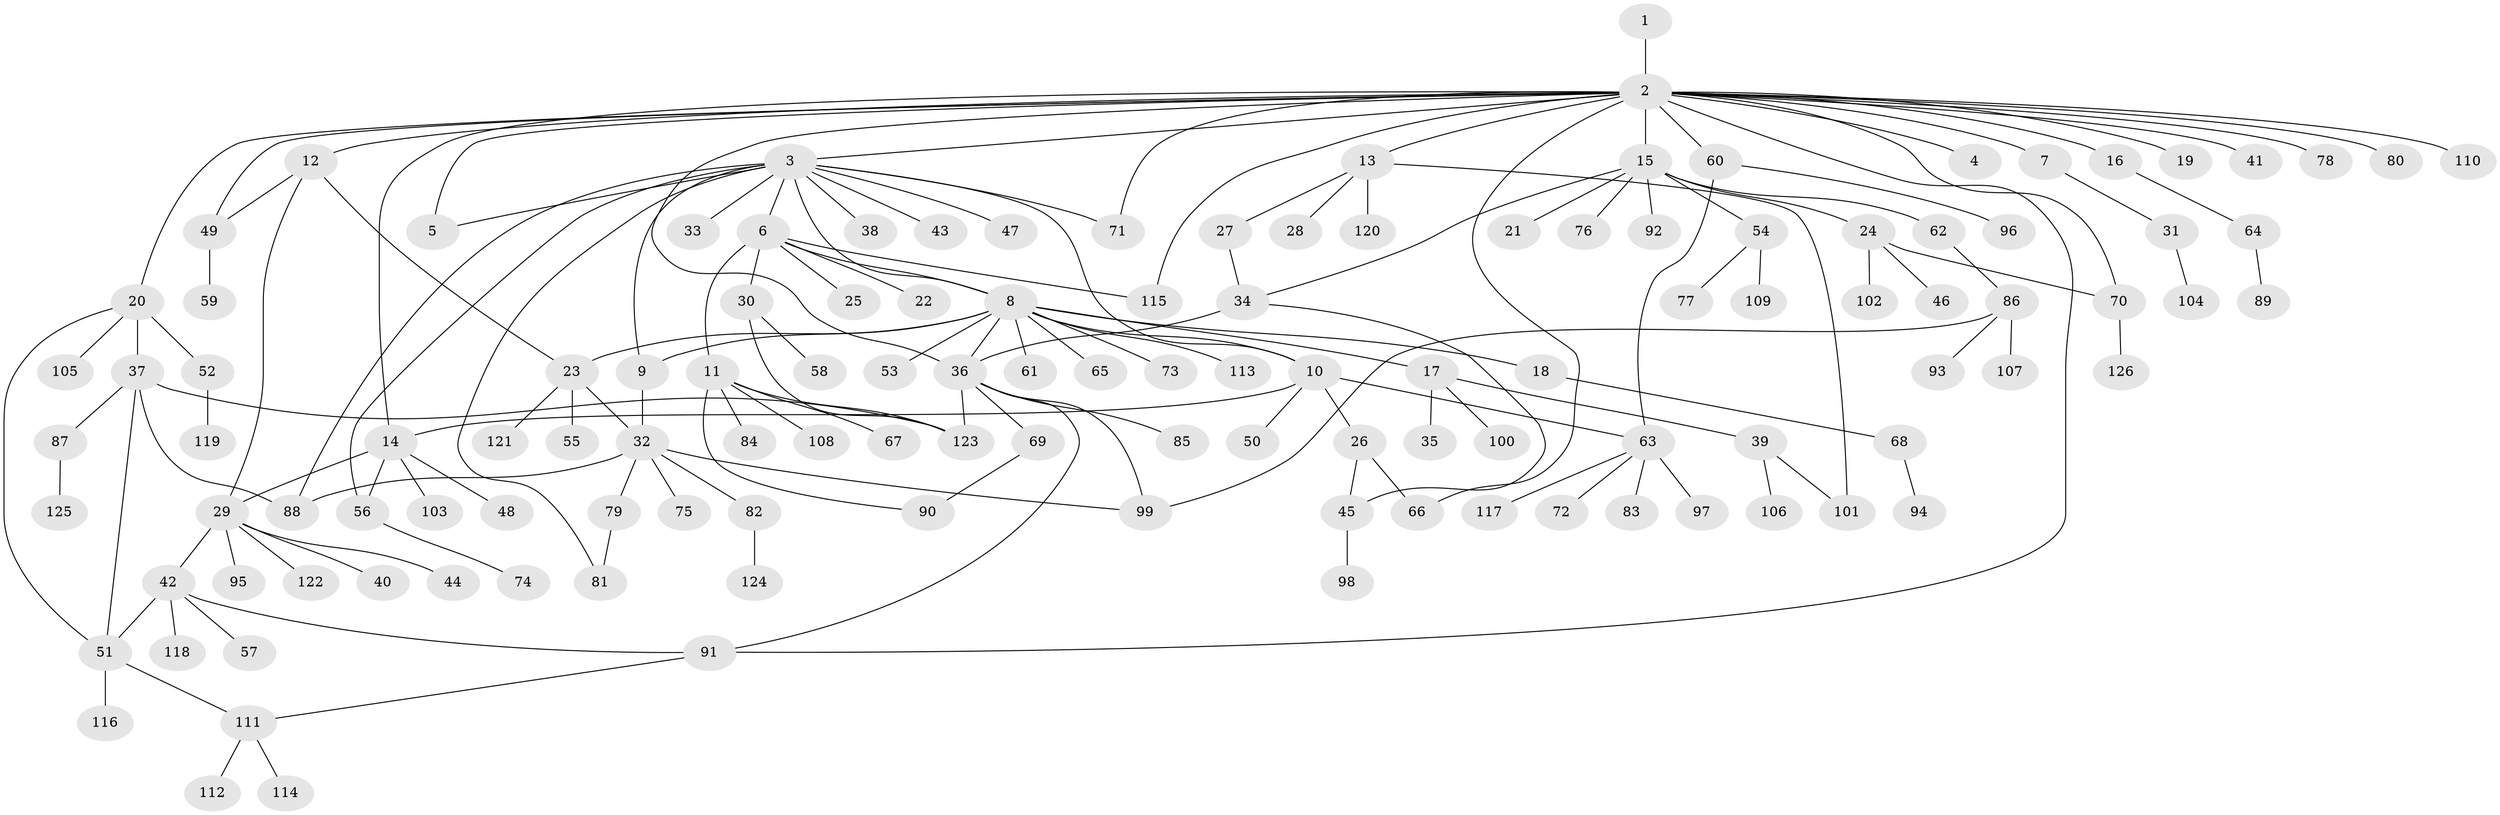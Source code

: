 // Generated by graph-tools (version 1.1) at 2025/11/02/27/25 16:11:12]
// undirected, 126 vertices, 159 edges
graph export_dot {
graph [start="1"]
  node [color=gray90,style=filled];
  1;
  2;
  3;
  4;
  5;
  6;
  7;
  8;
  9;
  10;
  11;
  12;
  13;
  14;
  15;
  16;
  17;
  18;
  19;
  20;
  21;
  22;
  23;
  24;
  25;
  26;
  27;
  28;
  29;
  30;
  31;
  32;
  33;
  34;
  35;
  36;
  37;
  38;
  39;
  40;
  41;
  42;
  43;
  44;
  45;
  46;
  47;
  48;
  49;
  50;
  51;
  52;
  53;
  54;
  55;
  56;
  57;
  58;
  59;
  60;
  61;
  62;
  63;
  64;
  65;
  66;
  67;
  68;
  69;
  70;
  71;
  72;
  73;
  74;
  75;
  76;
  77;
  78;
  79;
  80;
  81;
  82;
  83;
  84;
  85;
  86;
  87;
  88;
  89;
  90;
  91;
  92;
  93;
  94;
  95;
  96;
  97;
  98;
  99;
  100;
  101;
  102;
  103;
  104;
  105;
  106;
  107;
  108;
  109;
  110;
  111;
  112;
  113;
  114;
  115;
  116;
  117;
  118;
  119;
  120;
  121;
  122;
  123;
  124;
  125;
  126;
  1 -- 2;
  2 -- 3;
  2 -- 4;
  2 -- 5;
  2 -- 7;
  2 -- 12;
  2 -- 13;
  2 -- 14;
  2 -- 15;
  2 -- 16;
  2 -- 19;
  2 -- 20;
  2 -- 36;
  2 -- 41;
  2 -- 49;
  2 -- 60;
  2 -- 66;
  2 -- 70;
  2 -- 71;
  2 -- 78;
  2 -- 80;
  2 -- 91;
  2 -- 110;
  2 -- 115;
  3 -- 5;
  3 -- 6;
  3 -- 8;
  3 -- 9;
  3 -- 10;
  3 -- 33;
  3 -- 38;
  3 -- 43;
  3 -- 47;
  3 -- 56;
  3 -- 71;
  3 -- 81;
  3 -- 88;
  6 -- 8;
  6 -- 11;
  6 -- 22;
  6 -- 25;
  6 -- 30;
  6 -- 115;
  7 -- 31;
  8 -- 9;
  8 -- 10;
  8 -- 17;
  8 -- 18;
  8 -- 23;
  8 -- 36;
  8 -- 53;
  8 -- 61;
  8 -- 65;
  8 -- 73;
  8 -- 113;
  9 -- 32;
  10 -- 14;
  10 -- 26;
  10 -- 50;
  10 -- 63;
  11 -- 67;
  11 -- 84;
  11 -- 90;
  11 -- 108;
  11 -- 123;
  12 -- 23;
  12 -- 29;
  12 -- 49;
  13 -- 27;
  13 -- 28;
  13 -- 101;
  13 -- 120;
  14 -- 29;
  14 -- 48;
  14 -- 56;
  14 -- 103;
  15 -- 21;
  15 -- 24;
  15 -- 34;
  15 -- 54;
  15 -- 62;
  15 -- 76;
  15 -- 92;
  16 -- 64;
  17 -- 35;
  17 -- 39;
  17 -- 100;
  18 -- 68;
  20 -- 37;
  20 -- 51;
  20 -- 52;
  20 -- 105;
  23 -- 32;
  23 -- 55;
  23 -- 121;
  24 -- 46;
  24 -- 70;
  24 -- 102;
  26 -- 45;
  26 -- 66;
  27 -- 34;
  29 -- 40;
  29 -- 42;
  29 -- 44;
  29 -- 95;
  29 -- 122;
  30 -- 58;
  30 -- 123;
  31 -- 104;
  32 -- 75;
  32 -- 79;
  32 -- 82;
  32 -- 88;
  32 -- 99;
  34 -- 36;
  34 -- 45;
  36 -- 69;
  36 -- 85;
  36 -- 91;
  36 -- 99;
  36 -- 123;
  37 -- 51;
  37 -- 87;
  37 -- 88;
  37 -- 123;
  39 -- 101;
  39 -- 106;
  42 -- 51;
  42 -- 57;
  42 -- 91;
  42 -- 118;
  45 -- 98;
  49 -- 59;
  51 -- 111;
  51 -- 116;
  52 -- 119;
  54 -- 77;
  54 -- 109;
  56 -- 74;
  60 -- 63;
  60 -- 96;
  62 -- 86;
  63 -- 72;
  63 -- 83;
  63 -- 97;
  63 -- 117;
  64 -- 89;
  68 -- 94;
  69 -- 90;
  70 -- 126;
  79 -- 81;
  82 -- 124;
  86 -- 93;
  86 -- 99;
  86 -- 107;
  87 -- 125;
  91 -- 111;
  111 -- 112;
  111 -- 114;
}
